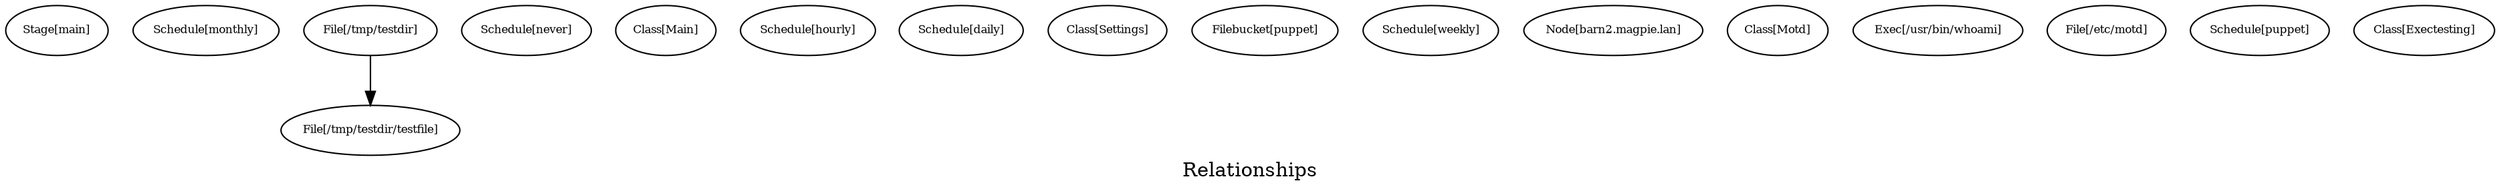 digraph Relationships {
    label = "Relationships"
    "Stage[main]" [
        fontsize = 8,
        label = "Stage[main]"
    ]

    "Schedule[monthly]" [
        fontsize = 8,
        label = "Schedule[monthly]"
    ]

    "File[/tmp/testdir]" [
        fontsize = 8,
        label = "File[/tmp/testdir]"
    ]

    "Schedule[never]" [
        fontsize = 8,
        label = "Schedule[never]"
    ]

    "Class[Main]" [
        fontsize = 8,
        label = "Class[Main]"
    ]

    "Schedule[hourly]" [
        fontsize = 8,
        label = "Schedule[hourly]"
    ]

    "Schedule[daily]" [
        fontsize = 8,
        label = "Schedule[daily]"
    ]

    "Class[Settings]" [
        fontsize = 8,
        label = "Class[Settings]"
    ]

    "Filebucket[puppet]" [
        fontsize = 8,
        label = "Filebucket[puppet]"
    ]

    "Schedule[weekly]" [
        fontsize = 8,
        label = "Schedule[weekly]"
    ]

    "Node[barn2.magpie.lan]" [
        fontsize = 8,
        label = "Node[barn2.magpie.lan]"
    ]

    "Class[Motd]" [
        fontsize = 8,
        label = "Class[Motd]"
    ]

    "Exec[/usr/bin/whoami]" [
        fontsize = 8,
        label = "Exec[/usr/bin/whoami]"
    ]

    "File[/etc/motd]" [
        fontsize = 8,
        label = "File[/etc/motd]"
    ]

    "Schedule[puppet]" [
        fontsize = 8,
        label = "Schedule[puppet]"
    ]

    "File[/tmp/testdir/testfile]" [
        fontsize = 8,
        label = "File[/tmp/testdir/testfile]"
    ]

    "Class[Exectesting]" [
        fontsize = 8,
        label = "Class[Exectesting]"
    ]

    "File[/tmp/testdir]" -> "File[/tmp/testdir/testfile]" [
        fontsize = 8
    ]

}
